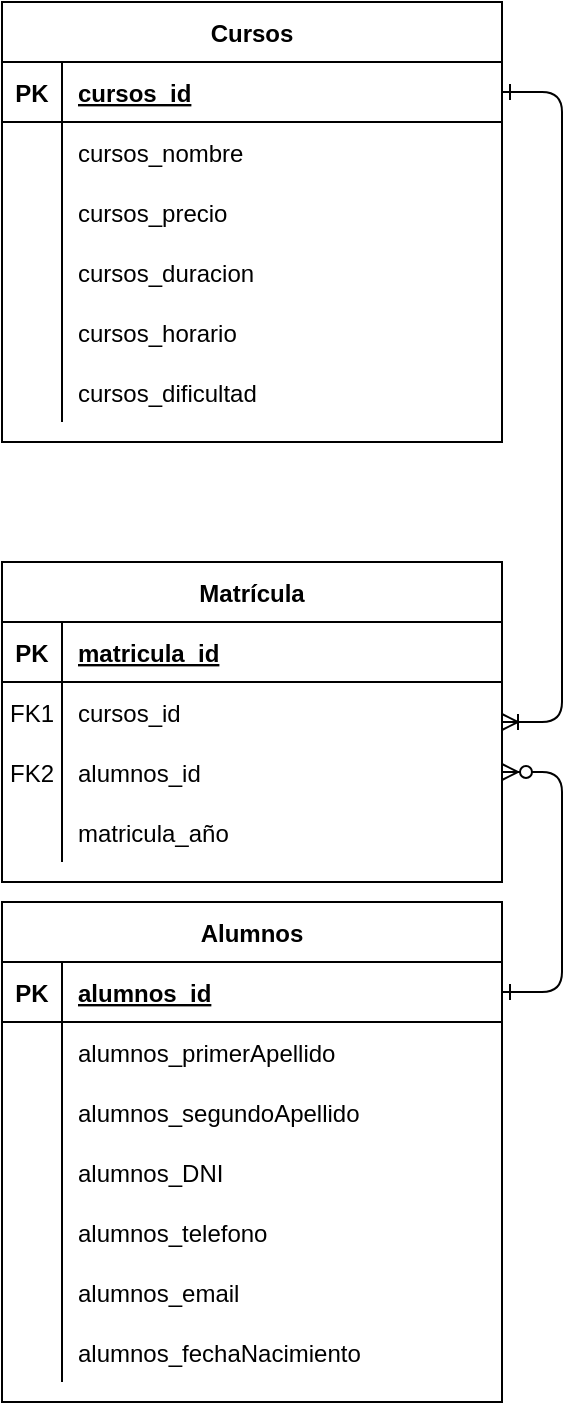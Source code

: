 <mxfile version="14.6.9" type="github"><diagram id="R2lEEEUBdFMjLlhIrx00" name="Page-1"><mxGraphModel dx="620" dy="661" grid="1" gridSize="10" guides="1" tooltips="1" connect="1" arrows="1" fold="1" page="1" pageScale="1" pageWidth="850" pageHeight="1100" math="0" shadow="0" extFonts="Permanent Marker^https://fonts.googleapis.com/css?family=Permanent+Marker"><root><mxCell id="0"/><mxCell id="1" parent="0"/><mxCell id="C-vyLk0tnHw3VtMMgP7b-12" value="" style="edgeStyle=entityRelationEdgeStyle;endArrow=ERzeroToMany;startArrow=ERone;endFill=1;startFill=0;exitX=1;exitY=0.5;exitDx=0;exitDy=0;entryX=1;entryY=0.5;entryDx=0;entryDy=0;" parent="1" source="C-vyLk0tnHw3VtMMgP7b-14" target="C-vyLk0tnHw3VtMMgP7b-9" edge="1"><mxGeometry width="100" height="100" relative="1" as="geometry"><mxPoint x="420" y="530" as="sourcePoint"/><mxPoint x="420" y="420" as="targetPoint"/></mxGeometry></mxCell><mxCell id="C-vyLk0tnHw3VtMMgP7b-2" value="Matrícula" style="shape=table;startSize=30;container=1;collapsible=1;childLayout=tableLayout;fixedRows=1;rowLines=0;fontStyle=1;align=center;resizeLast=1;" parent="1" vertex="1"><mxGeometry x="160" y="310" width="250" height="160" as="geometry"/></mxCell><mxCell id="upma03JHGiSh_ROKbq2f-1" style="shape=partialRectangle;collapsible=0;dropTarget=0;pointerEvents=0;fillColor=none;points=[[0,0.5],[1,0.5]];portConstraint=eastwest;top=0;left=0;right=0;bottom=0;" vertex="1" parent="C-vyLk0tnHw3VtMMgP7b-2"><mxGeometry y="30" width="250" height="30" as="geometry"/></mxCell><mxCell id="upma03JHGiSh_ROKbq2f-2" style="shape=partialRectangle;overflow=hidden;connectable=0;fillColor=none;top=0;left=0;bottom=0;right=0;" vertex="1" parent="upma03JHGiSh_ROKbq2f-1"><mxGeometry width="30" height="30" as="geometry"/></mxCell><mxCell id="upma03JHGiSh_ROKbq2f-3" style="shape=partialRectangle;overflow=hidden;connectable=0;fillColor=none;top=0;left=0;bottom=0;right=0;align=left;spacingLeft=6;" vertex="1" parent="upma03JHGiSh_ROKbq2f-1"><mxGeometry x="30" width="220" height="30" as="geometry"/></mxCell><mxCell id="C-vyLk0tnHw3VtMMgP7b-6" value="" style="shape=partialRectangle;collapsible=0;dropTarget=0;pointerEvents=0;fillColor=none;points=[[0,0.5],[1,0.5]];portConstraint=eastwest;top=0;left=0;right=0;bottom=0;" parent="C-vyLk0tnHw3VtMMgP7b-2" vertex="1"><mxGeometry y="60" width="250" height="30" as="geometry"/></mxCell><mxCell id="C-vyLk0tnHw3VtMMgP7b-7" value="FK1" style="shape=partialRectangle;overflow=hidden;connectable=0;fillColor=none;top=0;left=0;bottom=0;right=0;" parent="C-vyLk0tnHw3VtMMgP7b-6" vertex="1"><mxGeometry width="30" height="30" as="geometry"/></mxCell><mxCell id="C-vyLk0tnHw3VtMMgP7b-8" value="cursos_id" style="shape=partialRectangle;overflow=hidden;connectable=0;fillColor=none;top=0;left=0;bottom=0;right=0;align=left;spacingLeft=6;" parent="C-vyLk0tnHw3VtMMgP7b-6" vertex="1"><mxGeometry x="30" width="220" height="30" as="geometry"/></mxCell><mxCell id="C-vyLk0tnHw3VtMMgP7b-9" value="" style="shape=partialRectangle;collapsible=0;dropTarget=0;pointerEvents=0;fillColor=none;points=[[0,0.5],[1,0.5]];portConstraint=eastwest;top=0;left=0;right=0;bottom=0;" parent="C-vyLk0tnHw3VtMMgP7b-2" vertex="1"><mxGeometry y="90" width="250" height="30" as="geometry"/></mxCell><mxCell id="C-vyLk0tnHw3VtMMgP7b-10" value="FK2" style="shape=partialRectangle;overflow=hidden;connectable=0;fillColor=none;top=0;left=0;bottom=0;right=0;" parent="C-vyLk0tnHw3VtMMgP7b-9" vertex="1"><mxGeometry width="30" height="30" as="geometry"/></mxCell><mxCell id="C-vyLk0tnHw3VtMMgP7b-11" value="alumnos_id" style="shape=partialRectangle;overflow=hidden;connectable=0;fillColor=none;top=0;left=0;bottom=0;right=0;align=left;spacingLeft=6;" parent="C-vyLk0tnHw3VtMMgP7b-9" vertex="1"><mxGeometry x="30" width="220" height="30" as="geometry"/></mxCell><mxCell id="YmybkB85ePf25Z_-ySY4-31" style="shape=partialRectangle;collapsible=0;dropTarget=0;pointerEvents=0;fillColor=none;points=[[0,0.5],[1,0.5]];portConstraint=eastwest;top=0;left=0;right=0;bottom=0;" parent="C-vyLk0tnHw3VtMMgP7b-2" vertex="1"><mxGeometry y="120" width="250" height="30" as="geometry"/></mxCell><mxCell id="YmybkB85ePf25Z_-ySY4-32" style="shape=partialRectangle;overflow=hidden;connectable=0;fillColor=none;top=0;left=0;bottom=0;right=0;" parent="YmybkB85ePf25Z_-ySY4-31" vertex="1"><mxGeometry width="30" height="30" as="geometry"/></mxCell><mxCell id="YmybkB85ePf25Z_-ySY4-33" value="matricula_año" style="shape=partialRectangle;overflow=hidden;connectable=0;fillColor=none;top=0;left=0;bottom=0;right=0;align=left;spacingLeft=6;" parent="YmybkB85ePf25Z_-ySY4-31" vertex="1"><mxGeometry x="30" width="220" height="30" as="geometry"/></mxCell><mxCell id="C-vyLk0tnHw3VtMMgP7b-13" value="Alumnos" style="shape=table;startSize=30;container=1;collapsible=1;childLayout=tableLayout;fixedRows=1;rowLines=0;fontStyle=1;align=center;resizeLast=1;" parent="1" vertex="1"><mxGeometry x="160" y="480" width="250" height="250" as="geometry"/></mxCell><mxCell id="C-vyLk0tnHw3VtMMgP7b-14" value="" style="shape=partialRectangle;collapsible=0;dropTarget=0;pointerEvents=0;fillColor=none;points=[[0,0.5],[1,0.5]];portConstraint=eastwest;top=0;left=0;right=0;bottom=1;" parent="C-vyLk0tnHw3VtMMgP7b-13" vertex="1"><mxGeometry y="30" width="250" height="30" as="geometry"/></mxCell><mxCell id="C-vyLk0tnHw3VtMMgP7b-15" value="PK" style="shape=partialRectangle;overflow=hidden;connectable=0;fillColor=none;top=0;left=0;bottom=0;right=0;fontStyle=1;" parent="C-vyLk0tnHw3VtMMgP7b-14" vertex="1"><mxGeometry width="30" height="30" as="geometry"/></mxCell><mxCell id="C-vyLk0tnHw3VtMMgP7b-16" value="alumnos_id" style="shape=partialRectangle;overflow=hidden;connectable=0;fillColor=none;top=0;left=0;bottom=0;right=0;align=left;spacingLeft=6;fontStyle=5;" parent="C-vyLk0tnHw3VtMMgP7b-14" vertex="1"><mxGeometry x="30" width="220" height="30" as="geometry"/></mxCell><mxCell id="C-vyLk0tnHw3VtMMgP7b-17" value="" style="shape=partialRectangle;collapsible=0;dropTarget=0;pointerEvents=0;fillColor=none;points=[[0,0.5],[1,0.5]];portConstraint=eastwest;top=0;left=0;right=0;bottom=0;" parent="C-vyLk0tnHw3VtMMgP7b-13" vertex="1"><mxGeometry y="60" width="250" height="30" as="geometry"/></mxCell><mxCell id="C-vyLk0tnHw3VtMMgP7b-18" value="" style="shape=partialRectangle;overflow=hidden;connectable=0;fillColor=none;top=0;left=0;bottom=0;right=0;" parent="C-vyLk0tnHw3VtMMgP7b-17" vertex="1"><mxGeometry width="30" height="30" as="geometry"/></mxCell><mxCell id="C-vyLk0tnHw3VtMMgP7b-19" value="alumnos_primerApellido" style="shape=partialRectangle;overflow=hidden;connectable=0;fillColor=none;top=0;left=0;bottom=0;right=0;align=left;spacingLeft=6;" parent="C-vyLk0tnHw3VtMMgP7b-17" vertex="1"><mxGeometry x="30" width="220" height="30" as="geometry"/></mxCell><mxCell id="YmybkB85ePf25Z_-ySY4-16" style="shape=partialRectangle;collapsible=0;dropTarget=0;pointerEvents=0;fillColor=none;points=[[0,0.5],[1,0.5]];portConstraint=eastwest;top=0;left=0;right=0;bottom=0;" parent="C-vyLk0tnHw3VtMMgP7b-13" vertex="1"><mxGeometry y="90" width="250" height="30" as="geometry"/></mxCell><mxCell id="YmybkB85ePf25Z_-ySY4-17" style="shape=partialRectangle;overflow=hidden;connectable=0;fillColor=none;top=0;left=0;bottom=0;right=0;" parent="YmybkB85ePf25Z_-ySY4-16" vertex="1"><mxGeometry width="30" height="30" as="geometry"/></mxCell><mxCell id="YmybkB85ePf25Z_-ySY4-18" value="alumnos_segundoApellido" style="shape=partialRectangle;overflow=hidden;connectable=0;fillColor=none;top=0;left=0;bottom=0;right=0;align=left;spacingLeft=6;" parent="YmybkB85ePf25Z_-ySY4-16" vertex="1"><mxGeometry x="30" width="220" height="30" as="geometry"/></mxCell><mxCell id="YmybkB85ePf25Z_-ySY4-19" style="shape=partialRectangle;collapsible=0;dropTarget=0;pointerEvents=0;fillColor=none;points=[[0,0.5],[1,0.5]];portConstraint=eastwest;top=0;left=0;right=0;bottom=0;" parent="C-vyLk0tnHw3VtMMgP7b-13" vertex="1"><mxGeometry y="120" width="250" height="30" as="geometry"/></mxCell><mxCell id="YmybkB85ePf25Z_-ySY4-20" style="shape=partialRectangle;overflow=hidden;connectable=0;fillColor=none;top=0;left=0;bottom=0;right=0;" parent="YmybkB85ePf25Z_-ySY4-19" vertex="1"><mxGeometry width="30" height="30" as="geometry"/></mxCell><mxCell id="YmybkB85ePf25Z_-ySY4-21" value="alumnos_DNI" style="shape=partialRectangle;overflow=hidden;connectable=0;fillColor=none;top=0;left=0;bottom=0;right=0;align=left;spacingLeft=6;" parent="YmybkB85ePf25Z_-ySY4-19" vertex="1"><mxGeometry x="30" width="220" height="30" as="geometry"/></mxCell><mxCell id="YmybkB85ePf25Z_-ySY4-22" style="shape=partialRectangle;collapsible=0;dropTarget=0;pointerEvents=0;fillColor=none;points=[[0,0.5],[1,0.5]];portConstraint=eastwest;top=0;left=0;right=0;bottom=0;" parent="C-vyLk0tnHw3VtMMgP7b-13" vertex="1"><mxGeometry y="150" width="250" height="30" as="geometry"/></mxCell><mxCell id="YmybkB85ePf25Z_-ySY4-23" style="shape=partialRectangle;overflow=hidden;connectable=0;fillColor=none;top=0;left=0;bottom=0;right=0;" parent="YmybkB85ePf25Z_-ySY4-22" vertex="1"><mxGeometry width="30" height="30" as="geometry"/></mxCell><mxCell id="YmybkB85ePf25Z_-ySY4-24" value="alumnos_telefono" style="shape=partialRectangle;overflow=hidden;connectable=0;fillColor=none;top=0;left=0;bottom=0;right=0;align=left;spacingLeft=6;" parent="YmybkB85ePf25Z_-ySY4-22" vertex="1"><mxGeometry x="30" width="220" height="30" as="geometry"/></mxCell><mxCell id="YmybkB85ePf25Z_-ySY4-25" style="shape=partialRectangle;collapsible=0;dropTarget=0;pointerEvents=0;fillColor=none;points=[[0,0.5],[1,0.5]];portConstraint=eastwest;top=0;left=0;right=0;bottom=0;" parent="C-vyLk0tnHw3VtMMgP7b-13" vertex="1"><mxGeometry y="180" width="250" height="30" as="geometry"/></mxCell><mxCell id="YmybkB85ePf25Z_-ySY4-26" style="shape=partialRectangle;overflow=hidden;connectable=0;fillColor=none;top=0;left=0;bottom=0;right=0;" parent="YmybkB85ePf25Z_-ySY4-25" vertex="1"><mxGeometry width="30" height="30" as="geometry"/></mxCell><mxCell id="YmybkB85ePf25Z_-ySY4-27" value="alumnos_email" style="shape=partialRectangle;overflow=hidden;connectable=0;fillColor=none;top=0;left=0;bottom=0;right=0;align=left;spacingLeft=6;" parent="YmybkB85ePf25Z_-ySY4-25" vertex="1"><mxGeometry x="30" width="220" height="30" as="geometry"/></mxCell><mxCell id="YmybkB85ePf25Z_-ySY4-28" style="shape=partialRectangle;collapsible=0;dropTarget=0;pointerEvents=0;fillColor=none;points=[[0,0.5],[1,0.5]];portConstraint=eastwest;top=0;left=0;right=0;bottom=0;" parent="C-vyLk0tnHw3VtMMgP7b-13" vertex="1"><mxGeometry y="210" width="250" height="30" as="geometry"/></mxCell><mxCell id="YmybkB85ePf25Z_-ySY4-29" style="shape=partialRectangle;overflow=hidden;connectable=0;fillColor=none;top=0;left=0;bottom=0;right=0;" parent="YmybkB85ePf25Z_-ySY4-28" vertex="1"><mxGeometry width="30" height="30" as="geometry"/></mxCell><mxCell id="YmybkB85ePf25Z_-ySY4-30" value="alumnos_fechaNacimiento" style="shape=partialRectangle;overflow=hidden;connectable=0;fillColor=none;top=0;left=0;bottom=0;right=0;align=left;spacingLeft=6;" parent="YmybkB85ePf25Z_-ySY4-28" vertex="1"><mxGeometry x="30" width="220" height="30" as="geometry"/></mxCell><mxCell id="C-vyLk0tnHw3VtMMgP7b-23" value="Cursos" style="shape=table;startSize=30;container=1;collapsible=1;childLayout=tableLayout;fixedRows=1;rowLines=0;fontStyle=1;align=center;resizeLast=1;" parent="1" vertex="1"><mxGeometry x="160" y="30" width="250" height="220" as="geometry"/></mxCell><mxCell id="C-vyLk0tnHw3VtMMgP7b-24" value="" style="shape=partialRectangle;collapsible=0;dropTarget=0;pointerEvents=0;fillColor=none;points=[[0,0.5],[1,0.5]];portConstraint=eastwest;top=0;left=0;right=0;bottom=1;" parent="C-vyLk0tnHw3VtMMgP7b-23" vertex="1"><mxGeometry y="30" width="250" height="30" as="geometry"/></mxCell><mxCell id="C-vyLk0tnHw3VtMMgP7b-25" value="PK" style="shape=partialRectangle;overflow=hidden;connectable=0;fillColor=none;top=0;left=0;bottom=0;right=0;fontStyle=1;" parent="C-vyLk0tnHw3VtMMgP7b-24" vertex="1"><mxGeometry width="30" height="30" as="geometry"/></mxCell><mxCell id="C-vyLk0tnHw3VtMMgP7b-26" value="cursos_id" style="shape=partialRectangle;overflow=hidden;connectable=0;fillColor=none;top=0;left=0;bottom=0;right=0;align=left;spacingLeft=6;fontStyle=5;" parent="C-vyLk0tnHw3VtMMgP7b-24" vertex="1"><mxGeometry x="30" width="220" height="30" as="geometry"/></mxCell><mxCell id="YmybkB85ePf25Z_-ySY4-1" style="shape=partialRectangle;collapsible=0;dropTarget=0;pointerEvents=0;fillColor=none;points=[[0,0.5],[1,0.5]];portConstraint=eastwest;top=0;left=0;right=0;bottom=0;" parent="C-vyLk0tnHw3VtMMgP7b-23" vertex="1"><mxGeometry y="60" width="250" height="30" as="geometry"/></mxCell><mxCell id="YmybkB85ePf25Z_-ySY4-2" style="shape=partialRectangle;overflow=hidden;connectable=0;fillColor=none;top=0;left=0;bottom=0;right=0;" parent="YmybkB85ePf25Z_-ySY4-1" vertex="1"><mxGeometry width="30" height="30" as="geometry"/></mxCell><mxCell id="YmybkB85ePf25Z_-ySY4-3" value="cursos_nombre" style="shape=partialRectangle;overflow=hidden;connectable=0;fillColor=none;top=0;left=0;bottom=0;right=0;align=left;spacingLeft=6;" parent="YmybkB85ePf25Z_-ySY4-1" vertex="1"><mxGeometry x="30" width="220" height="30" as="geometry"/></mxCell><mxCell id="YmybkB85ePf25Z_-ySY4-4" style="shape=partialRectangle;collapsible=0;dropTarget=0;pointerEvents=0;fillColor=none;points=[[0,0.5],[1,0.5]];portConstraint=eastwest;top=0;left=0;right=0;bottom=0;" parent="C-vyLk0tnHw3VtMMgP7b-23" vertex="1"><mxGeometry y="90" width="250" height="30" as="geometry"/></mxCell><mxCell id="YmybkB85ePf25Z_-ySY4-5" style="shape=partialRectangle;overflow=hidden;connectable=0;fillColor=none;top=0;left=0;bottom=0;right=0;" parent="YmybkB85ePf25Z_-ySY4-4" vertex="1"><mxGeometry width="30" height="30" as="geometry"/></mxCell><mxCell id="YmybkB85ePf25Z_-ySY4-6" value="cursos_precio" style="shape=partialRectangle;overflow=hidden;connectable=0;fillColor=none;top=0;left=0;bottom=0;right=0;align=left;spacingLeft=6;" parent="YmybkB85ePf25Z_-ySY4-4" vertex="1"><mxGeometry x="30" width="220" height="30" as="geometry"/></mxCell><mxCell id="YmybkB85ePf25Z_-ySY4-7" style="shape=partialRectangle;collapsible=0;dropTarget=0;pointerEvents=0;fillColor=none;points=[[0,0.5],[1,0.5]];portConstraint=eastwest;top=0;left=0;right=0;bottom=0;" parent="C-vyLk0tnHw3VtMMgP7b-23" vertex="1"><mxGeometry y="120" width="250" height="30" as="geometry"/></mxCell><mxCell id="YmybkB85ePf25Z_-ySY4-8" style="shape=partialRectangle;overflow=hidden;connectable=0;fillColor=none;top=0;left=0;bottom=0;right=0;" parent="YmybkB85ePf25Z_-ySY4-7" vertex="1"><mxGeometry width="30" height="30" as="geometry"/></mxCell><mxCell id="YmybkB85ePf25Z_-ySY4-9" value="cursos_duracion" style="shape=partialRectangle;overflow=hidden;connectable=0;fillColor=none;top=0;left=0;bottom=0;right=0;align=left;spacingLeft=6;" parent="YmybkB85ePf25Z_-ySY4-7" vertex="1"><mxGeometry x="30" width="220" height="30" as="geometry"/></mxCell><mxCell id="YmybkB85ePf25Z_-ySY4-10" style="shape=partialRectangle;collapsible=0;dropTarget=0;pointerEvents=0;fillColor=none;points=[[0,0.5],[1,0.5]];portConstraint=eastwest;top=0;left=0;right=0;bottom=0;" parent="C-vyLk0tnHw3VtMMgP7b-23" vertex="1"><mxGeometry y="150" width="250" height="30" as="geometry"/></mxCell><mxCell id="YmybkB85ePf25Z_-ySY4-11" style="shape=partialRectangle;overflow=hidden;connectable=0;fillColor=none;top=0;left=0;bottom=0;right=0;" parent="YmybkB85ePf25Z_-ySY4-10" vertex="1"><mxGeometry width="30" height="30" as="geometry"/></mxCell><mxCell id="YmybkB85ePf25Z_-ySY4-12" value="cursos_horario" style="shape=partialRectangle;overflow=hidden;connectable=0;fillColor=none;top=0;left=0;bottom=0;right=0;align=left;spacingLeft=6;" parent="YmybkB85ePf25Z_-ySY4-10" vertex="1"><mxGeometry x="30" width="220" height="30" as="geometry"/></mxCell><mxCell id="YmybkB85ePf25Z_-ySY4-13" style="shape=partialRectangle;collapsible=0;dropTarget=0;pointerEvents=0;fillColor=none;points=[[0,0.5],[1,0.5]];portConstraint=eastwest;top=0;left=0;right=0;bottom=0;" parent="C-vyLk0tnHw3VtMMgP7b-23" vertex="1"><mxGeometry y="180" width="250" height="30" as="geometry"/></mxCell><mxCell id="YmybkB85ePf25Z_-ySY4-14" style="shape=partialRectangle;overflow=hidden;connectable=0;fillColor=none;top=0;left=0;bottom=0;right=0;" parent="YmybkB85ePf25Z_-ySY4-13" vertex="1"><mxGeometry width="30" height="30" as="geometry"/></mxCell><mxCell id="YmybkB85ePf25Z_-ySY4-15" value="cursos_dificultad" style="shape=partialRectangle;overflow=hidden;connectable=0;fillColor=none;top=0;left=0;bottom=0;right=0;align=left;spacingLeft=6;" parent="YmybkB85ePf25Z_-ySY4-13" vertex="1"><mxGeometry x="30" width="220" height="30" as="geometry"/></mxCell><mxCell id="YmybkB85ePf25Z_-ySY4-36" value="" style="edgeStyle=entityRelationEdgeStyle;fontSize=12;html=1;endArrow=ERoneToMany;exitX=1;exitY=0.5;exitDx=0;exitDy=0;startArrow=ERone;startFill=0;entryX=1;entryY=0.5;entryDx=0;entryDy=0;" parent="1" source="C-vyLk0tnHw3VtMMgP7b-24" target="C-vyLk0tnHw3VtMMgP7b-2" edge="1"><mxGeometry width="100" height="100" relative="1" as="geometry"><mxPoint x="430" y="385" as="sourcePoint"/><mxPoint x="530" y="260" as="targetPoint"/></mxGeometry></mxCell><mxCell id="upma03JHGiSh_ROKbq2f-4" value="" style="shape=partialRectangle;collapsible=0;dropTarget=0;pointerEvents=0;fillColor=none;points=[[0,0.5],[1,0.5]];portConstraint=eastwest;top=0;left=0;right=0;bottom=1;" vertex="1" parent="1"><mxGeometry x="160" y="340" width="250" height="30" as="geometry"/></mxCell><mxCell id="upma03JHGiSh_ROKbq2f-5" value="PK" style="shape=partialRectangle;overflow=hidden;connectable=0;fillColor=none;top=0;left=0;bottom=0;right=0;fontStyle=1;" vertex="1" parent="upma03JHGiSh_ROKbq2f-4"><mxGeometry width="30" height="30" as="geometry"/></mxCell><mxCell id="upma03JHGiSh_ROKbq2f-6" value="matricula_id" style="shape=partialRectangle;overflow=hidden;connectable=0;fillColor=none;top=0;left=0;bottom=0;right=0;align=left;spacingLeft=6;fontStyle=5;" vertex="1" parent="upma03JHGiSh_ROKbq2f-4"><mxGeometry x="30" width="220" height="30" as="geometry"/></mxCell></root></mxGraphModel></diagram></mxfile>